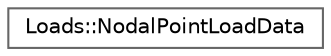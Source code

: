 digraph "Graphical Class Hierarchy"
{
 // LATEX_PDF_SIZE
  bgcolor="transparent";
  edge [fontname=Helvetica,fontsize=10,labelfontname=Helvetica,labelfontsize=10];
  node [fontname=Helvetica,fontsize=10,shape=box,height=0.2,width=0.4];
  rankdir="LR";
  Node0 [id="Node000000",label="Loads::NodalPointLoadData",height=0.2,width=0.4,color="grey40", fillcolor="white", style="filled",URL="$structLoads_1_1NodalPointLoadData.html",tooltip=" "];
}
